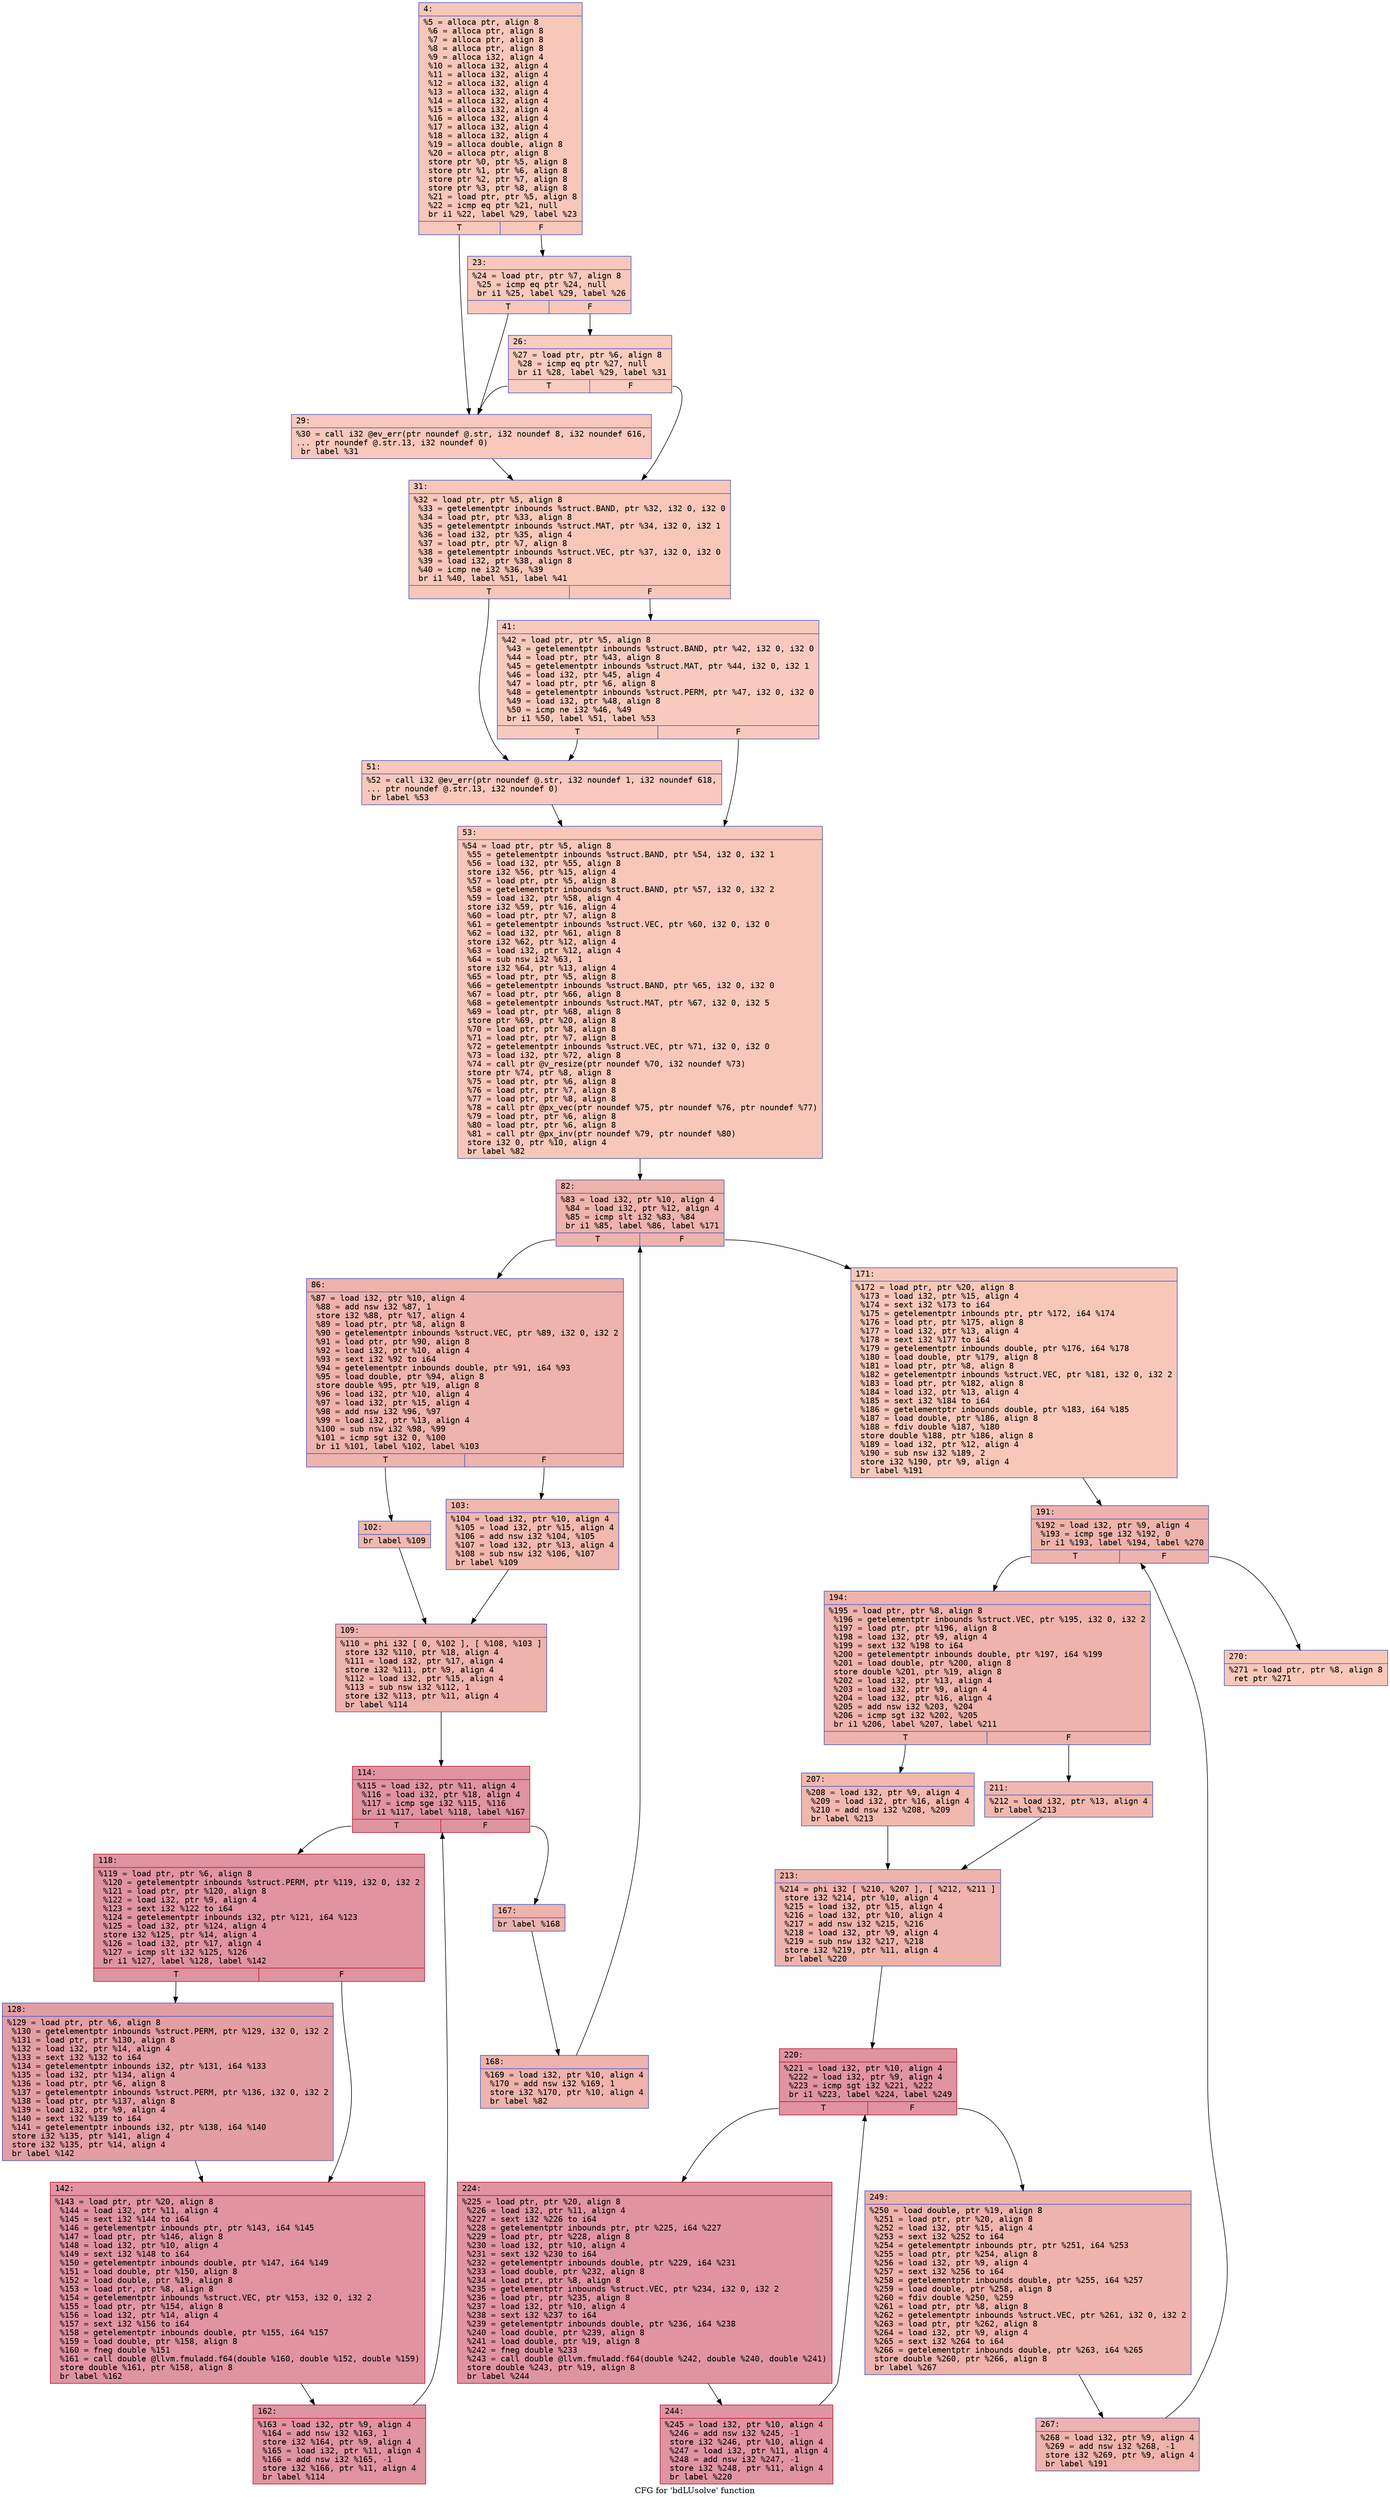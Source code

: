digraph "CFG for 'bdLUsolve' function" {
	label="CFG for 'bdLUsolve' function";

	Node0x60000314de00 [shape=record,color="#3d50c3ff", style=filled, fillcolor="#ec7f6370" fontname="Courier",label="{4:\l|  %5 = alloca ptr, align 8\l  %6 = alloca ptr, align 8\l  %7 = alloca ptr, align 8\l  %8 = alloca ptr, align 8\l  %9 = alloca i32, align 4\l  %10 = alloca i32, align 4\l  %11 = alloca i32, align 4\l  %12 = alloca i32, align 4\l  %13 = alloca i32, align 4\l  %14 = alloca i32, align 4\l  %15 = alloca i32, align 4\l  %16 = alloca i32, align 4\l  %17 = alloca i32, align 4\l  %18 = alloca i32, align 4\l  %19 = alloca double, align 8\l  %20 = alloca ptr, align 8\l  store ptr %0, ptr %5, align 8\l  store ptr %1, ptr %6, align 8\l  store ptr %2, ptr %7, align 8\l  store ptr %3, ptr %8, align 8\l  %21 = load ptr, ptr %5, align 8\l  %22 = icmp eq ptr %21, null\l  br i1 %22, label %29, label %23\l|{<s0>T|<s1>F}}"];
	Node0x60000314de00:s0 -> Node0x60000314df90[tooltip="4 -> 29\nProbability 37.50%" ];
	Node0x60000314de00:s1 -> Node0x60000314def0[tooltip="4 -> 23\nProbability 62.50%" ];
	Node0x60000314def0 [shape=record,color="#3d50c3ff", style=filled, fillcolor="#ed836670" fontname="Courier",label="{23:\l|  %24 = load ptr, ptr %7, align 8\l  %25 = icmp eq ptr %24, null\l  br i1 %25, label %29, label %26\l|{<s0>T|<s1>F}}"];
	Node0x60000314def0:s0 -> Node0x60000314df90[tooltip="23 -> 29\nProbability 37.50%" ];
	Node0x60000314def0:s1 -> Node0x60000314df40[tooltip="23 -> 26\nProbability 62.50%" ];
	Node0x60000314df40 [shape=record,color="#3d50c3ff", style=filled, fillcolor="#f08b6e70" fontname="Courier",label="{26:\l|  %27 = load ptr, ptr %6, align 8\l  %28 = icmp eq ptr %27, null\l  br i1 %28, label %29, label %31\l|{<s0>T|<s1>F}}"];
	Node0x60000314df40:s0 -> Node0x60000314df90[tooltip="26 -> 29\nProbability 37.50%" ];
	Node0x60000314df40:s1 -> Node0x60000314dfe0[tooltip="26 -> 31\nProbability 62.50%" ];
	Node0x60000314df90 [shape=record,color="#3d50c3ff", style=filled, fillcolor="#ed836670" fontname="Courier",label="{29:\l|  %30 = call i32 @ev_err(ptr noundef @.str, i32 noundef 8, i32 noundef 616,\l... ptr noundef @.str.13, i32 noundef 0)\l  br label %31\l}"];
	Node0x60000314df90 -> Node0x60000314dfe0[tooltip="29 -> 31\nProbability 100.00%" ];
	Node0x60000314dfe0 [shape=record,color="#3d50c3ff", style=filled, fillcolor="#ec7f6370" fontname="Courier",label="{31:\l|  %32 = load ptr, ptr %5, align 8\l  %33 = getelementptr inbounds %struct.BAND, ptr %32, i32 0, i32 0\l  %34 = load ptr, ptr %33, align 8\l  %35 = getelementptr inbounds %struct.MAT, ptr %34, i32 0, i32 1\l  %36 = load i32, ptr %35, align 4\l  %37 = load ptr, ptr %7, align 8\l  %38 = getelementptr inbounds %struct.VEC, ptr %37, i32 0, i32 0\l  %39 = load i32, ptr %38, align 8\l  %40 = icmp ne i32 %36, %39\l  br i1 %40, label %51, label %41\l|{<s0>T|<s1>F}}"];
	Node0x60000314dfe0:s0 -> Node0x60000314e080[tooltip="31 -> 51\nProbability 50.00%" ];
	Node0x60000314dfe0:s1 -> Node0x60000314e030[tooltip="31 -> 41\nProbability 50.00%" ];
	Node0x60000314e030 [shape=record,color="#3d50c3ff", style=filled, fillcolor="#ef886b70" fontname="Courier",label="{41:\l|  %42 = load ptr, ptr %5, align 8\l  %43 = getelementptr inbounds %struct.BAND, ptr %42, i32 0, i32 0\l  %44 = load ptr, ptr %43, align 8\l  %45 = getelementptr inbounds %struct.MAT, ptr %44, i32 0, i32 1\l  %46 = load i32, ptr %45, align 4\l  %47 = load ptr, ptr %6, align 8\l  %48 = getelementptr inbounds %struct.PERM, ptr %47, i32 0, i32 0\l  %49 = load i32, ptr %48, align 8\l  %50 = icmp ne i32 %46, %49\l  br i1 %50, label %51, label %53\l|{<s0>T|<s1>F}}"];
	Node0x60000314e030:s0 -> Node0x60000314e080[tooltip="41 -> 51\nProbability 50.00%" ];
	Node0x60000314e030:s1 -> Node0x60000314e0d0[tooltip="41 -> 53\nProbability 50.00%" ];
	Node0x60000314e080 [shape=record,color="#3d50c3ff", style=filled, fillcolor="#ed836670" fontname="Courier",label="{51:\l|  %52 = call i32 @ev_err(ptr noundef @.str, i32 noundef 1, i32 noundef 618,\l... ptr noundef @.str.13, i32 noundef 0)\l  br label %53\l}"];
	Node0x60000314e080 -> Node0x60000314e0d0[tooltip="51 -> 53\nProbability 100.00%" ];
	Node0x60000314e0d0 [shape=record,color="#3d50c3ff", style=filled, fillcolor="#ec7f6370" fontname="Courier",label="{53:\l|  %54 = load ptr, ptr %5, align 8\l  %55 = getelementptr inbounds %struct.BAND, ptr %54, i32 0, i32 1\l  %56 = load i32, ptr %55, align 8\l  store i32 %56, ptr %15, align 4\l  %57 = load ptr, ptr %5, align 8\l  %58 = getelementptr inbounds %struct.BAND, ptr %57, i32 0, i32 2\l  %59 = load i32, ptr %58, align 4\l  store i32 %59, ptr %16, align 4\l  %60 = load ptr, ptr %7, align 8\l  %61 = getelementptr inbounds %struct.VEC, ptr %60, i32 0, i32 0\l  %62 = load i32, ptr %61, align 8\l  store i32 %62, ptr %12, align 4\l  %63 = load i32, ptr %12, align 4\l  %64 = sub nsw i32 %63, 1\l  store i32 %64, ptr %13, align 4\l  %65 = load ptr, ptr %5, align 8\l  %66 = getelementptr inbounds %struct.BAND, ptr %65, i32 0, i32 0\l  %67 = load ptr, ptr %66, align 8\l  %68 = getelementptr inbounds %struct.MAT, ptr %67, i32 0, i32 5\l  %69 = load ptr, ptr %68, align 8\l  store ptr %69, ptr %20, align 8\l  %70 = load ptr, ptr %8, align 8\l  %71 = load ptr, ptr %7, align 8\l  %72 = getelementptr inbounds %struct.VEC, ptr %71, i32 0, i32 0\l  %73 = load i32, ptr %72, align 8\l  %74 = call ptr @v_resize(ptr noundef %70, i32 noundef %73)\l  store ptr %74, ptr %8, align 8\l  %75 = load ptr, ptr %6, align 8\l  %76 = load ptr, ptr %7, align 8\l  %77 = load ptr, ptr %8, align 8\l  %78 = call ptr @px_vec(ptr noundef %75, ptr noundef %76, ptr noundef %77)\l  %79 = load ptr, ptr %6, align 8\l  %80 = load ptr, ptr %6, align 8\l  %81 = call ptr @px_inv(ptr noundef %79, ptr noundef %80)\l  store i32 0, ptr %10, align 4\l  br label %82\l}"];
	Node0x60000314e0d0 -> Node0x60000314e120[tooltip="53 -> 82\nProbability 100.00%" ];
	Node0x60000314e120 [shape=record,color="#3d50c3ff", style=filled, fillcolor="#d6524470" fontname="Courier",label="{82:\l|  %83 = load i32, ptr %10, align 4\l  %84 = load i32, ptr %12, align 4\l  %85 = icmp slt i32 %83, %84\l  br i1 %85, label %86, label %171\l|{<s0>T|<s1>F}}"];
	Node0x60000314e120:s0 -> Node0x60000314e170[tooltip="82 -> 86\nProbability 96.88%" ];
	Node0x60000314e120:s1 -> Node0x60000314e4e0[tooltip="82 -> 171\nProbability 3.12%" ];
	Node0x60000314e170 [shape=record,color="#3d50c3ff", style=filled, fillcolor="#d6524470" fontname="Courier",label="{86:\l|  %87 = load i32, ptr %10, align 4\l  %88 = add nsw i32 %87, 1\l  store i32 %88, ptr %17, align 4\l  %89 = load ptr, ptr %8, align 8\l  %90 = getelementptr inbounds %struct.VEC, ptr %89, i32 0, i32 2\l  %91 = load ptr, ptr %90, align 8\l  %92 = load i32, ptr %10, align 4\l  %93 = sext i32 %92 to i64\l  %94 = getelementptr inbounds double, ptr %91, i64 %93\l  %95 = load double, ptr %94, align 8\l  store double %95, ptr %19, align 8\l  %96 = load i32, ptr %10, align 4\l  %97 = load i32, ptr %15, align 4\l  %98 = add nsw i32 %96, %97\l  %99 = load i32, ptr %13, align 4\l  %100 = sub nsw i32 %98, %99\l  %101 = icmp sgt i32 0, %100\l  br i1 %101, label %102, label %103\l|{<s0>T|<s1>F}}"];
	Node0x60000314e170:s0 -> Node0x60000314e1c0[tooltip="86 -> 102\nProbability 50.00%" ];
	Node0x60000314e170:s1 -> Node0x60000314e210[tooltip="86 -> 103\nProbability 50.00%" ];
	Node0x60000314e1c0 [shape=record,color="#3d50c3ff", style=filled, fillcolor="#dc5d4a70" fontname="Courier",label="{102:\l|  br label %109\l}"];
	Node0x60000314e1c0 -> Node0x60000314e260[tooltip="102 -> 109\nProbability 100.00%" ];
	Node0x60000314e210 [shape=record,color="#3d50c3ff", style=filled, fillcolor="#dc5d4a70" fontname="Courier",label="{103:\l|  %104 = load i32, ptr %10, align 4\l  %105 = load i32, ptr %15, align 4\l  %106 = add nsw i32 %104, %105\l  %107 = load i32, ptr %13, align 4\l  %108 = sub nsw i32 %106, %107\l  br label %109\l}"];
	Node0x60000314e210 -> Node0x60000314e260[tooltip="103 -> 109\nProbability 100.00%" ];
	Node0x60000314e260 [shape=record,color="#3d50c3ff", style=filled, fillcolor="#d6524470" fontname="Courier",label="{109:\l|  %110 = phi i32 [ 0, %102 ], [ %108, %103 ]\l  store i32 %110, ptr %18, align 4\l  %111 = load i32, ptr %17, align 4\l  store i32 %111, ptr %9, align 4\l  %112 = load i32, ptr %15, align 4\l  %113 = sub nsw i32 %112, 1\l  store i32 %113, ptr %11, align 4\l  br label %114\l}"];
	Node0x60000314e260 -> Node0x60000314e2b0[tooltip="109 -> 114\nProbability 100.00%" ];
	Node0x60000314e2b0 [shape=record,color="#b70d28ff", style=filled, fillcolor="#b70d2870" fontname="Courier",label="{114:\l|  %115 = load i32, ptr %11, align 4\l  %116 = load i32, ptr %18, align 4\l  %117 = icmp sge i32 %115, %116\l  br i1 %117, label %118, label %167\l|{<s0>T|<s1>F}}"];
	Node0x60000314e2b0:s0 -> Node0x60000314e300[tooltip="114 -> 118\nProbability 96.88%" ];
	Node0x60000314e2b0:s1 -> Node0x60000314e440[tooltip="114 -> 167\nProbability 3.12%" ];
	Node0x60000314e300 [shape=record,color="#b70d28ff", style=filled, fillcolor="#b70d2870" fontname="Courier",label="{118:\l|  %119 = load ptr, ptr %6, align 8\l  %120 = getelementptr inbounds %struct.PERM, ptr %119, i32 0, i32 2\l  %121 = load ptr, ptr %120, align 8\l  %122 = load i32, ptr %9, align 4\l  %123 = sext i32 %122 to i64\l  %124 = getelementptr inbounds i32, ptr %121, i64 %123\l  %125 = load i32, ptr %124, align 4\l  store i32 %125, ptr %14, align 4\l  %126 = load i32, ptr %17, align 4\l  %127 = icmp slt i32 %125, %126\l  br i1 %127, label %128, label %142\l|{<s0>T|<s1>F}}"];
	Node0x60000314e300:s0 -> Node0x60000314e350[tooltip="118 -> 128\nProbability 50.00%" ];
	Node0x60000314e300:s1 -> Node0x60000314e3a0[tooltip="118 -> 142\nProbability 50.00%" ];
	Node0x60000314e350 [shape=record,color="#3d50c3ff", style=filled, fillcolor="#be242e70" fontname="Courier",label="{128:\l|  %129 = load ptr, ptr %6, align 8\l  %130 = getelementptr inbounds %struct.PERM, ptr %129, i32 0, i32 2\l  %131 = load ptr, ptr %130, align 8\l  %132 = load i32, ptr %14, align 4\l  %133 = sext i32 %132 to i64\l  %134 = getelementptr inbounds i32, ptr %131, i64 %133\l  %135 = load i32, ptr %134, align 4\l  %136 = load ptr, ptr %6, align 8\l  %137 = getelementptr inbounds %struct.PERM, ptr %136, i32 0, i32 2\l  %138 = load ptr, ptr %137, align 8\l  %139 = load i32, ptr %9, align 4\l  %140 = sext i32 %139 to i64\l  %141 = getelementptr inbounds i32, ptr %138, i64 %140\l  store i32 %135, ptr %141, align 4\l  store i32 %135, ptr %14, align 4\l  br label %142\l}"];
	Node0x60000314e350 -> Node0x60000314e3a0[tooltip="128 -> 142\nProbability 100.00%" ];
	Node0x60000314e3a0 [shape=record,color="#b70d28ff", style=filled, fillcolor="#b70d2870" fontname="Courier",label="{142:\l|  %143 = load ptr, ptr %20, align 8\l  %144 = load i32, ptr %11, align 4\l  %145 = sext i32 %144 to i64\l  %146 = getelementptr inbounds ptr, ptr %143, i64 %145\l  %147 = load ptr, ptr %146, align 8\l  %148 = load i32, ptr %10, align 4\l  %149 = sext i32 %148 to i64\l  %150 = getelementptr inbounds double, ptr %147, i64 %149\l  %151 = load double, ptr %150, align 8\l  %152 = load double, ptr %19, align 8\l  %153 = load ptr, ptr %8, align 8\l  %154 = getelementptr inbounds %struct.VEC, ptr %153, i32 0, i32 2\l  %155 = load ptr, ptr %154, align 8\l  %156 = load i32, ptr %14, align 4\l  %157 = sext i32 %156 to i64\l  %158 = getelementptr inbounds double, ptr %155, i64 %157\l  %159 = load double, ptr %158, align 8\l  %160 = fneg double %151\l  %161 = call double @llvm.fmuladd.f64(double %160, double %152, double %159)\l  store double %161, ptr %158, align 8\l  br label %162\l}"];
	Node0x60000314e3a0 -> Node0x60000314e3f0[tooltip="142 -> 162\nProbability 100.00%" ];
	Node0x60000314e3f0 [shape=record,color="#b70d28ff", style=filled, fillcolor="#b70d2870" fontname="Courier",label="{162:\l|  %163 = load i32, ptr %9, align 4\l  %164 = add nsw i32 %163, 1\l  store i32 %164, ptr %9, align 4\l  %165 = load i32, ptr %11, align 4\l  %166 = add nsw i32 %165, -1\l  store i32 %166, ptr %11, align 4\l  br label %114\l}"];
	Node0x60000314e3f0 -> Node0x60000314e2b0[tooltip="162 -> 114\nProbability 100.00%" ];
	Node0x60000314e440 [shape=record,color="#3d50c3ff", style=filled, fillcolor="#d6524470" fontname="Courier",label="{167:\l|  br label %168\l}"];
	Node0x60000314e440 -> Node0x60000314e490[tooltip="167 -> 168\nProbability 100.00%" ];
	Node0x60000314e490 [shape=record,color="#3d50c3ff", style=filled, fillcolor="#d6524470" fontname="Courier",label="{168:\l|  %169 = load i32, ptr %10, align 4\l  %170 = add nsw i32 %169, 1\l  store i32 %170, ptr %10, align 4\l  br label %82\l}"];
	Node0x60000314e490 -> Node0x60000314e120[tooltip="168 -> 82\nProbability 100.00%" ];
	Node0x60000314e4e0 [shape=record,color="#3d50c3ff", style=filled, fillcolor="#ec7f6370" fontname="Courier",label="{171:\l|  %172 = load ptr, ptr %20, align 8\l  %173 = load i32, ptr %15, align 4\l  %174 = sext i32 %173 to i64\l  %175 = getelementptr inbounds ptr, ptr %172, i64 %174\l  %176 = load ptr, ptr %175, align 8\l  %177 = load i32, ptr %13, align 4\l  %178 = sext i32 %177 to i64\l  %179 = getelementptr inbounds double, ptr %176, i64 %178\l  %180 = load double, ptr %179, align 8\l  %181 = load ptr, ptr %8, align 8\l  %182 = getelementptr inbounds %struct.VEC, ptr %181, i32 0, i32 2\l  %183 = load ptr, ptr %182, align 8\l  %184 = load i32, ptr %13, align 4\l  %185 = sext i32 %184 to i64\l  %186 = getelementptr inbounds double, ptr %183, i64 %185\l  %187 = load double, ptr %186, align 8\l  %188 = fdiv double %187, %180\l  store double %188, ptr %186, align 8\l  %189 = load i32, ptr %12, align 4\l  %190 = sub nsw i32 %189, 2\l  store i32 %190, ptr %9, align 4\l  br label %191\l}"];
	Node0x60000314e4e0 -> Node0x60000314e530[tooltip="171 -> 191\nProbability 100.00%" ];
	Node0x60000314e530 [shape=record,color="#3d50c3ff", style=filled, fillcolor="#d6524470" fontname="Courier",label="{191:\l|  %192 = load i32, ptr %9, align 4\l  %193 = icmp sge i32 %192, 0\l  br i1 %193, label %194, label %270\l|{<s0>T|<s1>F}}"];
	Node0x60000314e530:s0 -> Node0x60000314e580[tooltip="191 -> 194\nProbability 96.88%" ];
	Node0x60000314e530:s1 -> Node0x60000314e850[tooltip="191 -> 270\nProbability 3.12%" ];
	Node0x60000314e580 [shape=record,color="#3d50c3ff", style=filled, fillcolor="#d6524470" fontname="Courier",label="{194:\l|  %195 = load ptr, ptr %8, align 8\l  %196 = getelementptr inbounds %struct.VEC, ptr %195, i32 0, i32 2\l  %197 = load ptr, ptr %196, align 8\l  %198 = load i32, ptr %9, align 4\l  %199 = sext i32 %198 to i64\l  %200 = getelementptr inbounds double, ptr %197, i64 %199\l  %201 = load double, ptr %200, align 8\l  store double %201, ptr %19, align 8\l  %202 = load i32, ptr %13, align 4\l  %203 = load i32, ptr %9, align 4\l  %204 = load i32, ptr %16, align 4\l  %205 = add nsw i32 %203, %204\l  %206 = icmp sgt i32 %202, %205\l  br i1 %206, label %207, label %211\l|{<s0>T|<s1>F}}"];
	Node0x60000314e580:s0 -> Node0x60000314e5d0[tooltip="194 -> 207\nProbability 50.00%" ];
	Node0x60000314e580:s1 -> Node0x60000314e620[tooltip="194 -> 211\nProbability 50.00%" ];
	Node0x60000314e5d0 [shape=record,color="#3d50c3ff", style=filled, fillcolor="#dc5d4a70" fontname="Courier",label="{207:\l|  %208 = load i32, ptr %9, align 4\l  %209 = load i32, ptr %16, align 4\l  %210 = add nsw i32 %208, %209\l  br label %213\l}"];
	Node0x60000314e5d0 -> Node0x60000314e670[tooltip="207 -> 213\nProbability 100.00%" ];
	Node0x60000314e620 [shape=record,color="#3d50c3ff", style=filled, fillcolor="#dc5d4a70" fontname="Courier",label="{211:\l|  %212 = load i32, ptr %13, align 4\l  br label %213\l}"];
	Node0x60000314e620 -> Node0x60000314e670[tooltip="211 -> 213\nProbability 100.00%" ];
	Node0x60000314e670 [shape=record,color="#3d50c3ff", style=filled, fillcolor="#d6524470" fontname="Courier",label="{213:\l|  %214 = phi i32 [ %210, %207 ], [ %212, %211 ]\l  store i32 %214, ptr %10, align 4\l  %215 = load i32, ptr %15, align 4\l  %216 = load i32, ptr %10, align 4\l  %217 = add nsw i32 %215, %216\l  %218 = load i32, ptr %9, align 4\l  %219 = sub nsw i32 %217, %218\l  store i32 %219, ptr %11, align 4\l  br label %220\l}"];
	Node0x60000314e670 -> Node0x60000314e6c0[tooltip="213 -> 220\nProbability 100.00%" ];
	Node0x60000314e6c0 [shape=record,color="#b70d28ff", style=filled, fillcolor="#b70d2870" fontname="Courier",label="{220:\l|  %221 = load i32, ptr %10, align 4\l  %222 = load i32, ptr %9, align 4\l  %223 = icmp sgt i32 %221, %222\l  br i1 %223, label %224, label %249\l|{<s0>T|<s1>F}}"];
	Node0x60000314e6c0:s0 -> Node0x60000314e710[tooltip="220 -> 224\nProbability 96.88%" ];
	Node0x60000314e6c0:s1 -> Node0x60000314e7b0[tooltip="220 -> 249\nProbability 3.12%" ];
	Node0x60000314e710 [shape=record,color="#b70d28ff", style=filled, fillcolor="#b70d2870" fontname="Courier",label="{224:\l|  %225 = load ptr, ptr %20, align 8\l  %226 = load i32, ptr %11, align 4\l  %227 = sext i32 %226 to i64\l  %228 = getelementptr inbounds ptr, ptr %225, i64 %227\l  %229 = load ptr, ptr %228, align 8\l  %230 = load i32, ptr %10, align 4\l  %231 = sext i32 %230 to i64\l  %232 = getelementptr inbounds double, ptr %229, i64 %231\l  %233 = load double, ptr %232, align 8\l  %234 = load ptr, ptr %8, align 8\l  %235 = getelementptr inbounds %struct.VEC, ptr %234, i32 0, i32 2\l  %236 = load ptr, ptr %235, align 8\l  %237 = load i32, ptr %10, align 4\l  %238 = sext i32 %237 to i64\l  %239 = getelementptr inbounds double, ptr %236, i64 %238\l  %240 = load double, ptr %239, align 8\l  %241 = load double, ptr %19, align 8\l  %242 = fneg double %233\l  %243 = call double @llvm.fmuladd.f64(double %242, double %240, double %241)\l  store double %243, ptr %19, align 8\l  br label %244\l}"];
	Node0x60000314e710 -> Node0x60000314e760[tooltip="224 -> 244\nProbability 100.00%" ];
	Node0x60000314e760 [shape=record,color="#b70d28ff", style=filled, fillcolor="#b70d2870" fontname="Courier",label="{244:\l|  %245 = load i32, ptr %10, align 4\l  %246 = add nsw i32 %245, -1\l  store i32 %246, ptr %10, align 4\l  %247 = load i32, ptr %11, align 4\l  %248 = add nsw i32 %247, -1\l  store i32 %248, ptr %11, align 4\l  br label %220\l}"];
	Node0x60000314e760 -> Node0x60000314e6c0[tooltip="244 -> 220\nProbability 100.00%" ];
	Node0x60000314e7b0 [shape=record,color="#3d50c3ff", style=filled, fillcolor="#d6524470" fontname="Courier",label="{249:\l|  %250 = load double, ptr %19, align 8\l  %251 = load ptr, ptr %20, align 8\l  %252 = load i32, ptr %15, align 4\l  %253 = sext i32 %252 to i64\l  %254 = getelementptr inbounds ptr, ptr %251, i64 %253\l  %255 = load ptr, ptr %254, align 8\l  %256 = load i32, ptr %9, align 4\l  %257 = sext i32 %256 to i64\l  %258 = getelementptr inbounds double, ptr %255, i64 %257\l  %259 = load double, ptr %258, align 8\l  %260 = fdiv double %250, %259\l  %261 = load ptr, ptr %8, align 8\l  %262 = getelementptr inbounds %struct.VEC, ptr %261, i32 0, i32 2\l  %263 = load ptr, ptr %262, align 8\l  %264 = load i32, ptr %9, align 4\l  %265 = sext i32 %264 to i64\l  %266 = getelementptr inbounds double, ptr %263, i64 %265\l  store double %260, ptr %266, align 8\l  br label %267\l}"];
	Node0x60000314e7b0 -> Node0x60000314e800[tooltip="249 -> 267\nProbability 100.00%" ];
	Node0x60000314e800 [shape=record,color="#3d50c3ff", style=filled, fillcolor="#d6524470" fontname="Courier",label="{267:\l|  %268 = load i32, ptr %9, align 4\l  %269 = add nsw i32 %268, -1\l  store i32 %269, ptr %9, align 4\l  br label %191\l}"];
	Node0x60000314e800 -> Node0x60000314e530[tooltip="267 -> 191\nProbability 100.00%" ];
	Node0x60000314e850 [shape=record,color="#3d50c3ff", style=filled, fillcolor="#ec7f6370" fontname="Courier",label="{270:\l|  %271 = load ptr, ptr %8, align 8\l  ret ptr %271\l}"];
}
